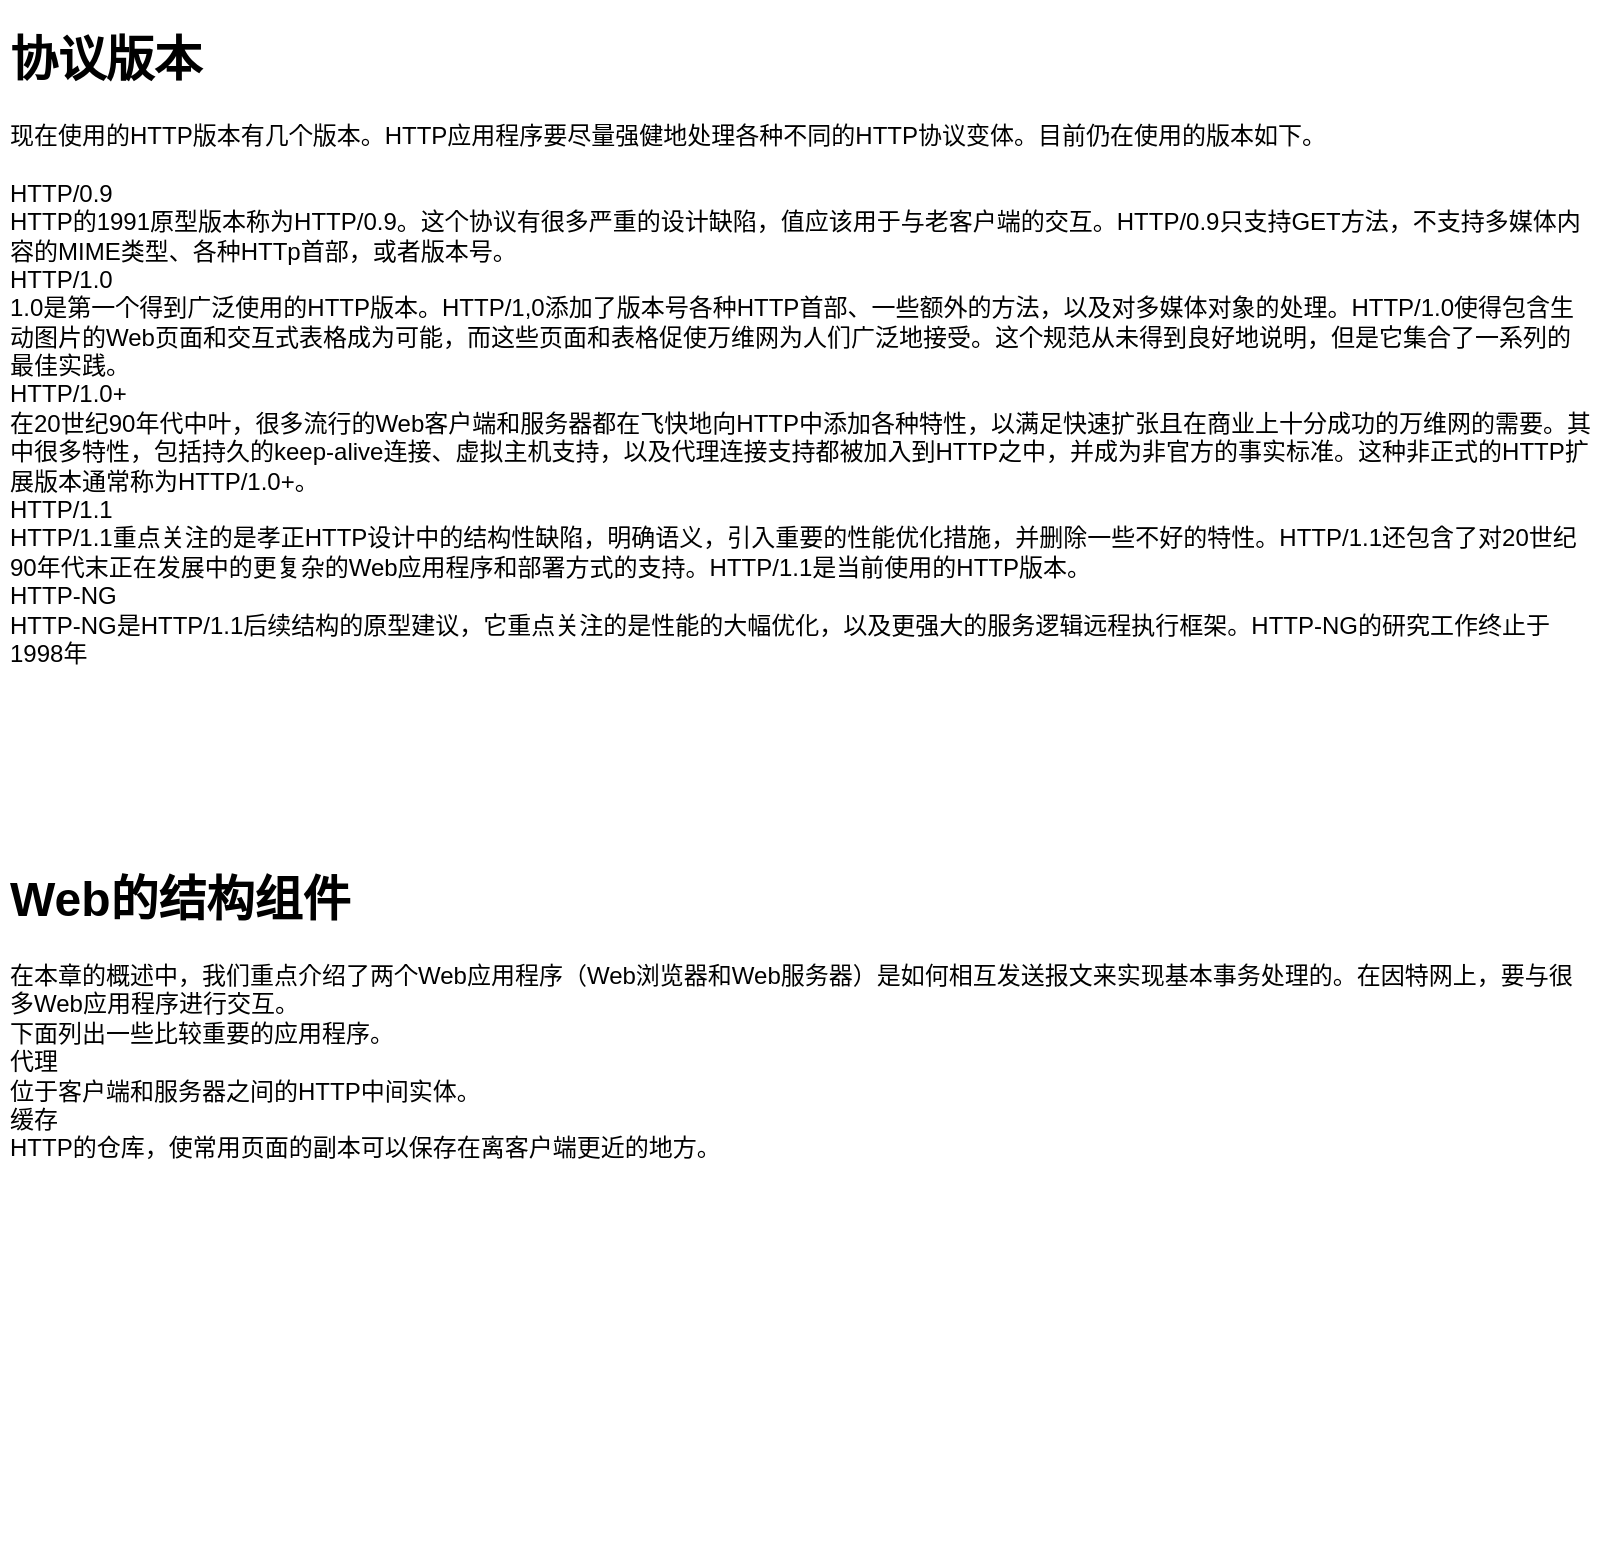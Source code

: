 <mxfile version="20.2.2" type="github">
  <diagram id="brdhYFpfjT7XCx1ra--G" name="第 1 页">
    <mxGraphModel dx="901" dy="521" grid="1" gridSize="10" guides="1" tooltips="1" connect="1" arrows="1" fold="1" page="1" pageScale="1" pageWidth="1920" pageHeight="1200" math="0" shadow="0">
      <root>
        <mxCell id="0" />
        <mxCell id="1" parent="0" />
        <mxCell id="lxqem7iOndfJjzKsoJMx-1" value="&lt;h1&gt;协议版本&lt;/h1&gt;&lt;div&gt;现在使用的HTTP版本有几个版本。HTTP应用程序要尽量强健地处理各种不同的HTTP协议变体。目前仍在使用的版本如下。&lt;/div&gt;&lt;div&gt;&lt;br&gt;&lt;/div&gt;&lt;div&gt;HTTP/0.9&lt;/div&gt;&lt;div&gt;HTTP的1991原型版本称为HTTP/0.9。这个协议有很多严重的设计缺陷，值应该用于与老客户端的交互。HTTP/0.9只支持GET方法，不支持多媒体内容的MIME类型、各种HTTp首部，或者版本号。&lt;/div&gt;&lt;div&gt;HTTP/1.0&lt;/div&gt;&lt;div&gt;1.0是第一个得到广泛使用的HTTP版本。HTTP/1,0添加了版本号各种HTTP首部、一些额外的方法，以及对多媒体对象的处理。HTTP/1.0使得包含生动图片的Web页面和交互式表格成为可能，而这些页面和表格促使万维网为人们广泛地接受。这个规范从未得到良好地说明，但是它集合了一系列的最佳实践。&lt;/div&gt;&lt;div&gt;HTTP/1.0+&lt;/div&gt;&lt;div&gt;在20世纪90年代中叶，很多流行的Web客户端和服务器都在飞快地向HTTP中添加各种特性，以满足快速扩张且在商业上十分成功的万维网的需要。其中很多特性，包括持久的keep-alive连接、虚拟主机支持，以及代理连接支持都被加入到HTTP之中，并成为非官方的事实标准。这种非正式的HTTP扩展版本通常称为HTTP/1.0+。&lt;/div&gt;&lt;div&gt;HTTP/1.1&lt;/div&gt;&lt;div&gt;HTTP/1.1重点关注的是孝正HTTP设计中的结构性缺陷，明确语义，引入重要的性能优化措施，并删除一些不好的特性。HTTP/1.1还包含了对20世纪90年代末正在发展中的更复杂的Web应用程序和部署方式的支持。HTTP/1.1是当前使用的HTTP版本。&lt;/div&gt;&lt;div&gt;HTTP-NG&lt;/div&gt;&lt;div&gt;HTTP-NG是HTTP/1.1后续结构的原型建议，它重点关注的是性能的大幅优化，以及更强大的服务逻辑远程执行框架。HTTP-NG的研究工作终止于1998年&lt;/div&gt;" style="text;html=1;strokeColor=none;fillColor=none;spacing=5;spacingTop=-20;whiteSpace=wrap;overflow=hidden;rounded=0;" vertex="1" parent="1">
          <mxGeometry x="190" y="110" width="800" height="350" as="geometry" />
        </mxCell>
        <mxCell id="lxqem7iOndfJjzKsoJMx-3" value="&lt;h1&gt;Web的结构组件&lt;/h1&gt;&lt;div&gt;在本章的概述中，我们重点介绍了两个Web应用程序（Web浏览器和Web服务器）是如何相互发送报文来实现基本事务处理的。在因特网上，要与很多Web应用程序进行交互。&lt;/div&gt;&lt;div&gt;下面列出一些比较重要的应用程序。&lt;/div&gt;&lt;div&gt;代理&lt;/div&gt;&lt;div&gt;位于客户端和服务器之间的HTTP中间实体。&lt;/div&gt;&lt;div&gt;缓存&lt;/div&gt;&lt;div&gt;HTTP的仓库，使常用页面的副本可以保存在离客户端更近的地方。&lt;/div&gt;&lt;div&gt;&lt;br&gt;&lt;/div&gt;" style="text;html=1;strokeColor=none;fillColor=none;spacing=5;spacingTop=-20;whiteSpace=wrap;overflow=hidden;rounded=0;" vertex="1" parent="1">
          <mxGeometry x="190" y="530" width="800" height="350" as="geometry" />
        </mxCell>
      </root>
    </mxGraphModel>
  </diagram>
</mxfile>
